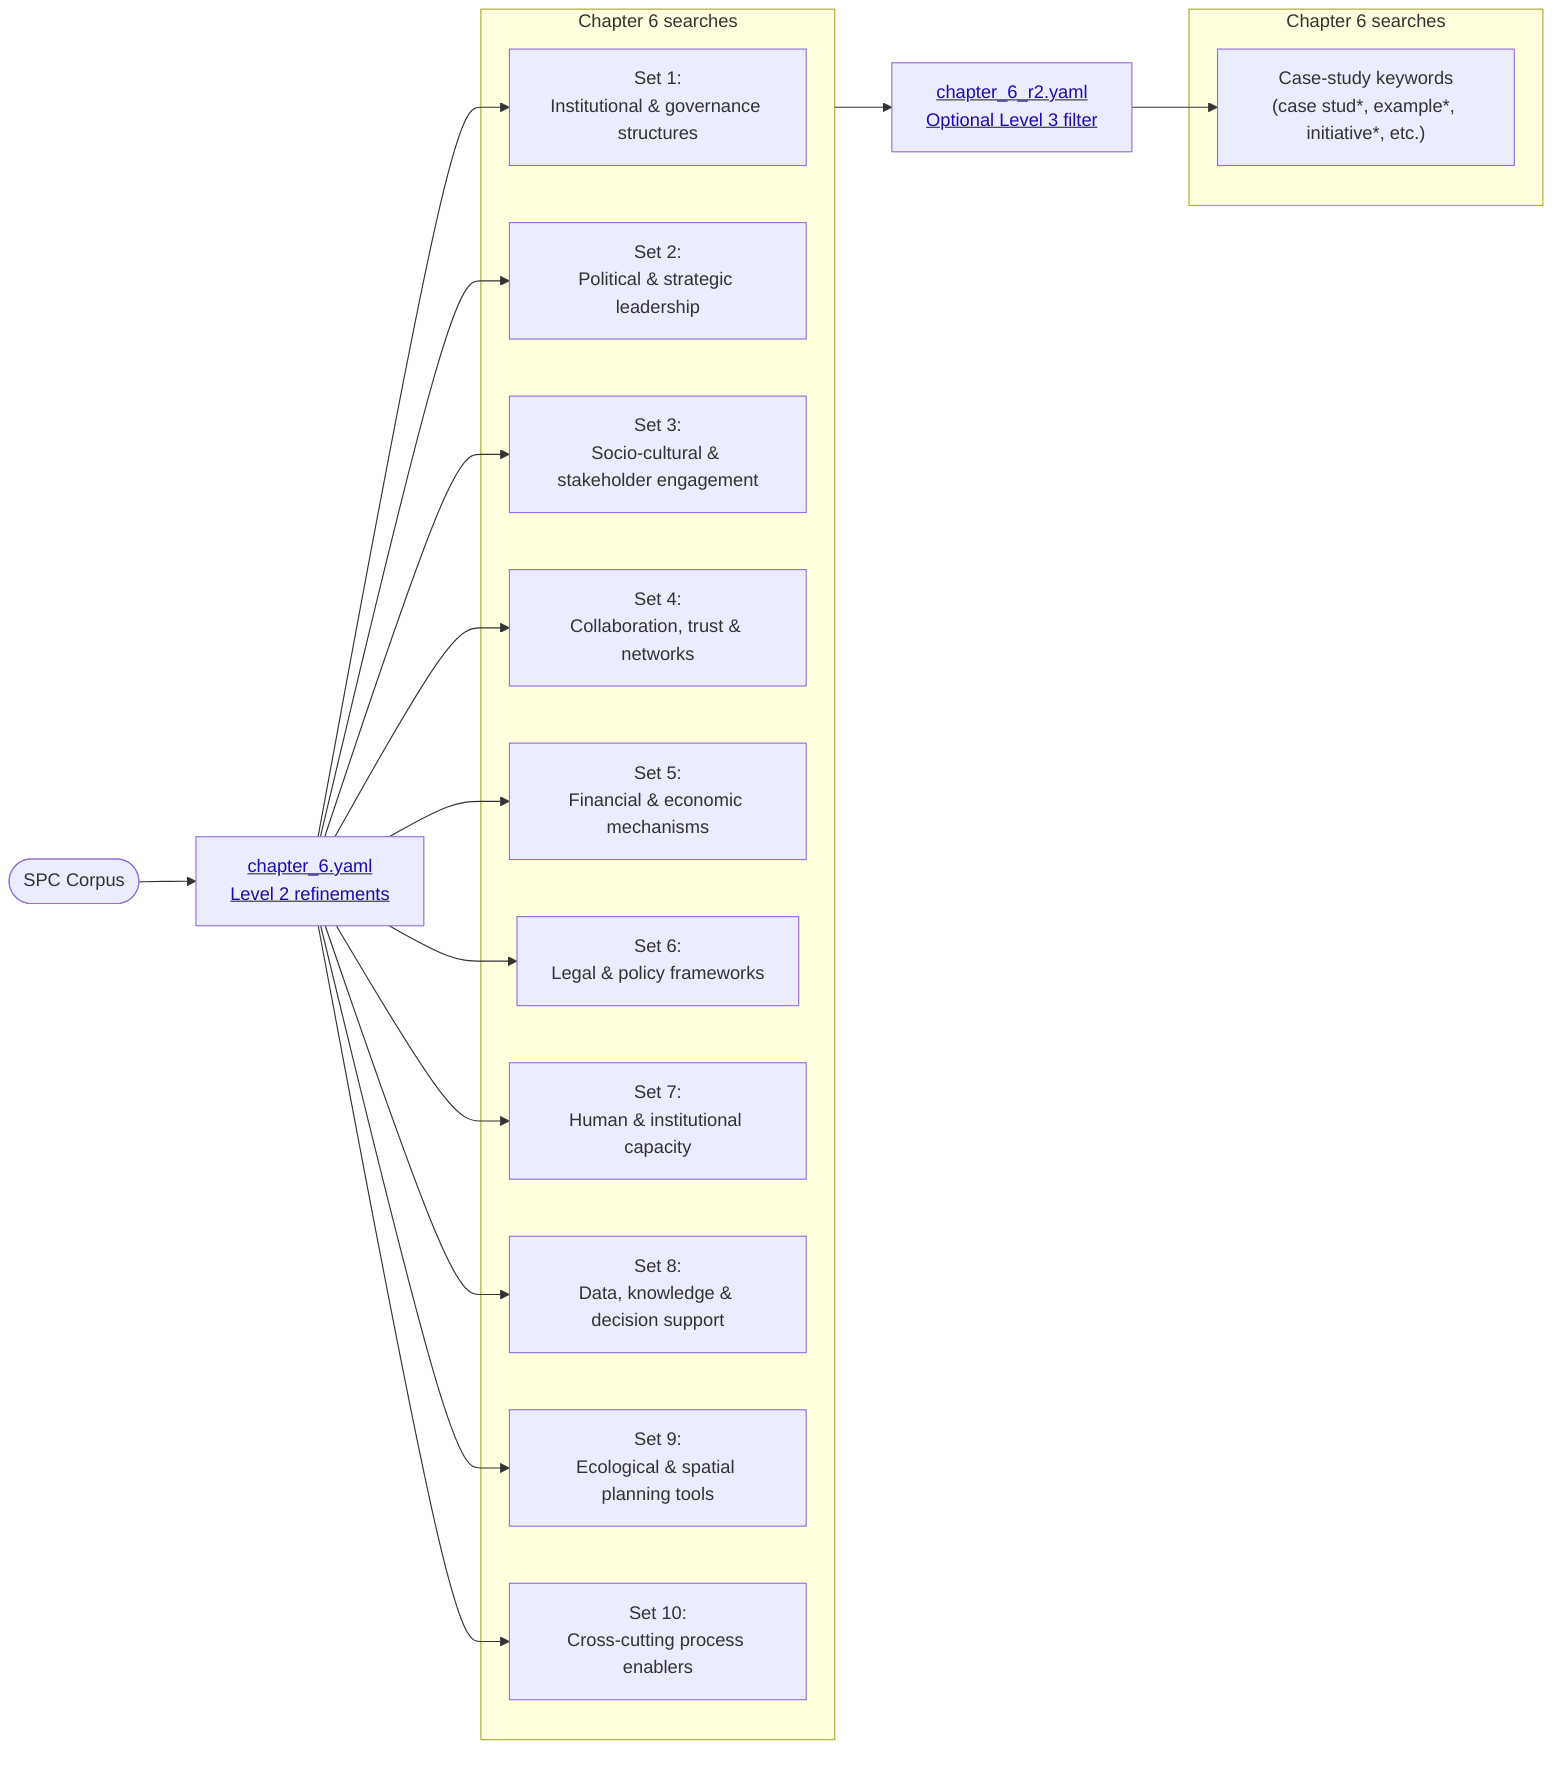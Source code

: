 %%{init: {'flowchart': {'htmlLabels': true}}}%%
flowchart LR
    Start([SPC Corpus]) --> Ch6["<u><span style='color:#1a0dab;'>chapter_6.yaml<br/>Level 2 refinements</span></u>"]
    click Ch6 "./input/search_terms/chapter_6.yaml" "Open chapter_6.yaml"

    subgraph Chapter6Sets["Chapter 6 searches"]
        direction TB
        C6_1["Set 1:<br/>Institutional & governance structures"]
        C6_2["Set 2:<br/>Political & strategic leadership"]
        C6_3["Set 3:<br/>Socio-cultural & stakeholder engagement"]
        C6_4["Set 4:<br/>Collaboration, trust & networks"]
        C6_5["Set 5:<br/>Financial & economic mechanisms"]
        C6_6["Set 6:<br/>Legal & policy frameworks"]
        C6_7["Set 7:<br/>Human & institutional capacity"]
        C6_8["Set 8:<br/>Data, knowledge & decision support"]
        C6_9["Set 9:<br/>Ecological & spatial planning tools"]
        C6_10["Set 10:<br/>Cross-cutting process enablers"]
    end
    Ch6 --> C6_1
    Ch6 --> C6_2
    Ch6 --> C6_3
    Ch6 --> C6_4
    Ch6 --> C6_5
    Ch6 --> C6_6
    Ch6 --> C6_7
    Ch6 --> C6_8
    Ch6 --> C6_9
    Ch6 --> C6_10

Ch6R2["<u><span style='color:#1a0dab;'>chapter_6_r2.yaml<br/>Optional Level 3 filter</span></u>"]
Chapter6Sets --> Ch6R2
click Ch6R2 "./input/search_terms/chapter_6_r2.yaml" "Open chapter_6_r2.yaml"
subgraph Chapter6Case["Chapter 6 searches"]
    R2["Case-study keywords<br/>(case stud*, example*, initiative*, etc.)"]
end
Ch6R2 --> R2
